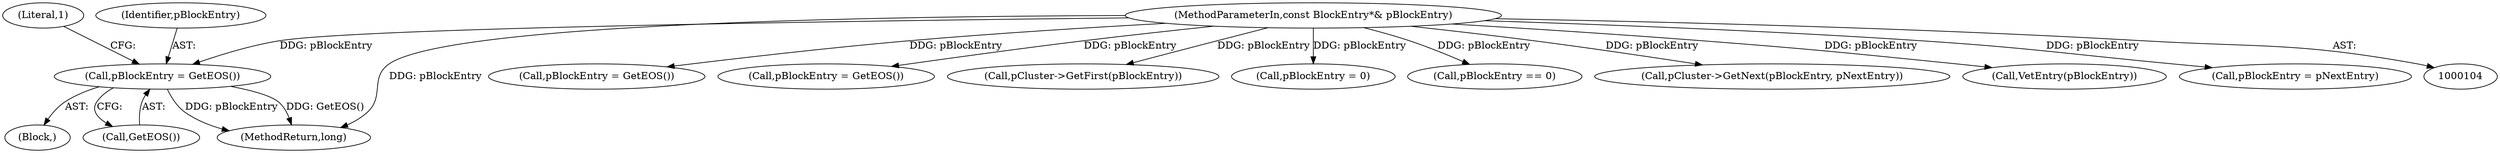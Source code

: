 digraph "0_Android_cc274e2abe8b2a6698a5c47d8aa4bb45f1f9538d_17@pointer" {
"1000122" [label="(Call,pBlockEntry = GetEOS())"];
"1000105" [label="(MethodParameterIn,const BlockEntry*& pBlockEntry)"];
"1000133" [label="(Call,pBlockEntry = GetEOS())"];
"1000217" [label="(Call,pBlockEntry = GetEOS())"];
"1000146" [label="(Call,pCluster->GetFirst(pBlockEntry))"];
"1000122" [label="(Call,pBlockEntry = GetEOS())"];
"1000138" [label="(Call,pBlockEntry = 0)"];
"1000105" [label="(MethodParameterIn,const BlockEntry*& pBlockEntry)"];
"1000155" [label="(Call,pBlockEntry == 0)"];
"1000189" [label="(Call,pCluster->GetNext(pBlockEntry, pNextEntry))"];
"1000126" [label="(Literal,1)"];
"1000121" [label="(Block,)"];
"1000182" [label="(Call,VetEntry(pBlockEntry))"];
"1000123" [label="(Identifier,pBlockEntry)"];
"1000124" [label="(Call,GetEOS())"];
"1000222" [label="(MethodReturn,long)"];
"1000203" [label="(Call,pBlockEntry = pNextEntry)"];
"1000122" -> "1000121"  [label="AST: "];
"1000122" -> "1000124"  [label="CFG: "];
"1000123" -> "1000122"  [label="AST: "];
"1000124" -> "1000122"  [label="AST: "];
"1000126" -> "1000122"  [label="CFG: "];
"1000122" -> "1000222"  [label="DDG: pBlockEntry"];
"1000122" -> "1000222"  [label="DDG: GetEOS()"];
"1000105" -> "1000122"  [label="DDG: pBlockEntry"];
"1000105" -> "1000104"  [label="AST: "];
"1000105" -> "1000222"  [label="DDG: pBlockEntry"];
"1000105" -> "1000133"  [label="DDG: pBlockEntry"];
"1000105" -> "1000138"  [label="DDG: pBlockEntry"];
"1000105" -> "1000146"  [label="DDG: pBlockEntry"];
"1000105" -> "1000155"  [label="DDG: pBlockEntry"];
"1000105" -> "1000182"  [label="DDG: pBlockEntry"];
"1000105" -> "1000189"  [label="DDG: pBlockEntry"];
"1000105" -> "1000203"  [label="DDG: pBlockEntry"];
"1000105" -> "1000217"  [label="DDG: pBlockEntry"];
}
